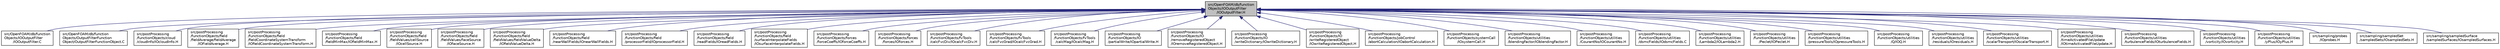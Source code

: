 digraph "src/OpenFOAM/db/functionObjects/IOOutputFilter/IOOutputFilter.H"
{
  bgcolor="transparent";
  edge [fontname="Helvetica",fontsize="10",labelfontname="Helvetica",labelfontsize="10"];
  node [fontname="Helvetica",fontsize="10",shape=record];
  Node1 [label="src/OpenFOAM/db/function\lObjects/IOOutputFilter\l/IOOutputFilter.H",height=0.2,width=0.4,color="black", fillcolor="grey75", style="filled", fontcolor="black"];
  Node1 -> Node2 [dir="back",color="midnightblue",fontsize="10",style="solid",fontname="Helvetica"];
  Node2 [label="src/OpenFOAM/db/function\lObjects/IOOutputFilter\l/IOOutputFilter.C",height=0.2,width=0.4,color="black",URL="$a07738.html"];
  Node1 -> Node3 [dir="back",color="midnightblue",fontsize="10",style="solid",fontname="Helvetica"];
  Node3 [label="src/OpenFOAM/db/function\lObjects/OutputFilterFunction\lObject/OutputFilterFunctionObject.C",height=0.2,width=0.4,color="black",URL="$a07740.html"];
  Node1 -> Node4 [dir="back",color="midnightblue",fontsize="10",style="solid",fontname="Helvetica"];
  Node4 [label="src/postProcessing\l/functionObjects/cloud\l/cloudInfo/IOcloudInfo.H",height=0.2,width=0.4,color="black",URL="$a09164.html"];
  Node1 -> Node5 [dir="back",color="midnightblue",fontsize="10",style="solid",fontname="Helvetica"];
  Node5 [label="src/postProcessing\l/functionObjects/field\l/fieldAverage/fieldAverage\l/IOFieldAverage.H",height=0.2,width=0.4,color="black",URL="$a09169.html"];
  Node1 -> Node6 [dir="back",color="midnightblue",fontsize="10",style="solid",fontname="Helvetica"];
  Node6 [label="src/postProcessing\l/functionObjects/field\l/fieldCoordinateSystemTransform\l/IOfieldCoordinateSystemTransform.H",height=0.2,width=0.4,color="black",URL="$a09180.html"];
  Node1 -> Node7 [dir="back",color="midnightblue",fontsize="10",style="solid",fontname="Helvetica"];
  Node7 [label="src/postProcessing\l/functionObjects/field\l/fieldMinMax/IOfieldMinMax.H",height=0.2,width=0.4,color="black",URL="$a09187.html"];
  Node1 -> Node8 [dir="back",color="midnightblue",fontsize="10",style="solid",fontname="Helvetica"];
  Node8 [label="src/postProcessing\l/functionObjects/field\l/fieldValues/cellSource\l/IOcellSource.H",height=0.2,width=0.4,color="black",URL="$a09194.html"];
  Node1 -> Node9 [dir="back",color="midnightblue",fontsize="10",style="solid",fontname="Helvetica"];
  Node9 [label="src/postProcessing\l/functionObjects/field\l/fieldValues/faceSource\l/IOfaceSource.H",height=0.2,width=0.4,color="black",URL="$a09201.html"];
  Node1 -> Node10 [dir="back",color="midnightblue",fontsize="10",style="solid",fontname="Helvetica"];
  Node10 [label="src/postProcessing\l/functionObjects/field\l/fieldValues/fieldValueDelta\l/IOfieldValueDelta.H",height=0.2,width=0.4,color="black",URL="$a09212.html"];
  Node1 -> Node11 [dir="back",color="midnightblue",fontsize="10",style="solid",fontname="Helvetica"];
  Node11 [label="src/postProcessing\l/functionObjects/field\l/nearWallFields/IOnearWallFields.H",height=0.2,width=0.4,color="black",URL="$a09216.html"];
  Node1 -> Node12 [dir="back",color="midnightblue",fontsize="10",style="solid",fontname="Helvetica"];
  Node12 [label="src/postProcessing\l/functionObjects/field\l/processorField/IOprocessorField.H",height=0.2,width=0.4,color="black",URL="$a09222.html"];
  Node1 -> Node13 [dir="back",color="midnightblue",fontsize="10",style="solid",fontname="Helvetica"];
  Node13 [label="src/postProcessing\l/functionObjects/field\l/readFields/IOreadFields.H",height=0.2,width=0.4,color="black",URL="$a09227.html"];
  Node1 -> Node14 [dir="back",color="midnightblue",fontsize="10",style="solid",fontname="Helvetica"];
  Node14 [label="src/postProcessing\l/functionObjects/field\l/surfaceInterpolateFields\l/IOsurfaceInterpolateFields.H",height=0.2,width=0.4,color="black",URL="$a09253.html"];
  Node1 -> Node15 [dir="back",color="midnightblue",fontsize="10",style="solid",fontname="Helvetica"];
  Node15 [label="src/postProcessing\l/functionObjects/forces\l/forceCoeffs/IOforceCoeffs.H",height=0.2,width=0.4,color="black",URL="$a09274.html"];
  Node1 -> Node16 [dir="back",color="midnightblue",fontsize="10",style="solid",fontname="Helvetica"];
  Node16 [label="src/postProcessing\l/functionObjects/forces\l/forces/IOforces.H",height=0.2,width=0.4,color="black",URL="$a09279.html"];
  Node1 -> Node17 [dir="back",color="midnightblue",fontsize="10",style="solid",fontname="Helvetica"];
  Node17 [label="src/postProcessing\l/functionObjects/fvTools\l/calcFvcDiv/IOcalcFvcDiv.H",height=0.2,width=0.4,color="black",URL="$a09286.html"];
  Node1 -> Node18 [dir="back",color="midnightblue",fontsize="10",style="solid",fontname="Helvetica"];
  Node18 [label="src/postProcessing\l/functionObjects/fvTools\l/calcFvcGrad/IOcalcFvcGrad.H",height=0.2,width=0.4,color="black",URL="$a09292.html"];
  Node1 -> Node19 [dir="back",color="midnightblue",fontsize="10",style="solid",fontname="Helvetica"];
  Node19 [label="src/postProcessing\l/functionObjects/fvTools\l/calcMag/IOcalcMag.H",height=0.2,width=0.4,color="black",URL="$a09298.html"];
  Node1 -> Node20 [dir="back",color="midnightblue",fontsize="10",style="solid",fontname="Helvetica"];
  Node20 [label="src/postProcessing\l/functionObjects/IO\l/partialWrite/IOpartialWrite.H",height=0.2,width=0.4,color="black",URL="$a09301.html"];
  Node1 -> Node21 [dir="back",color="midnightblue",fontsize="10",style="solid",fontname="Helvetica"];
  Node21 [label="src/postProcessing\l/functionObjects/IO\l/removeRegisteredObject\l/IOremoveRegisteredObject.H",height=0.2,width=0.4,color="black",URL="$a09307.html"];
  Node1 -> Node22 [dir="back",color="midnightblue",fontsize="10",style="solid",fontname="Helvetica"];
  Node22 [label="src/postProcessing\l/functionObjects/IO\l/writeDictionary/IOwriteDictionary.H",height=0.2,width=0.4,color="black",URL="$a09312.html"];
  Node1 -> Node23 [dir="back",color="midnightblue",fontsize="10",style="solid",fontname="Helvetica"];
  Node23 [label="src/postProcessing\l/functionObjects/IO\l/writeRegisteredObject\l/IOwriteRegisteredObject.H",height=0.2,width=0.4,color="black",URL="$a09317.html"];
  Node1 -> Node24 [dir="back",color="midnightblue",fontsize="10",style="solid",fontname="Helvetica"];
  Node24 [label="src/postProcessing\l/functionObjects/jobControl\l/abortCalculation/IOabortCalculation.H",height=0.2,width=0.4,color="black",URL="$a09326.html"];
  Node1 -> Node25 [dir="back",color="midnightblue",fontsize="10",style="solid",fontname="Helvetica"];
  Node25 [label="src/postProcessing\l/functionObjects/systemCall\l/IOsystemCall.H",height=0.2,width=0.4,color="black",URL="$a09328.html"];
  Node1 -> Node26 [dir="back",color="midnightblue",fontsize="10",style="solid",fontname="Helvetica"];
  Node26 [label="src/postProcessing\l/functionObjects/utilities\l/blendingFactor/IOblendingFactor.H",height=0.2,width=0.4,color="black",URL="$a09338.html"];
  Node1 -> Node27 [dir="back",color="midnightblue",fontsize="10",style="solid",fontname="Helvetica"];
  Node27 [label="src/postProcessing\l/functionObjects/utilities\l/CourantNo/IOCourantNo.H",height=0.2,width=0.4,color="black",URL="$a09344.html"];
  Node1 -> Node28 [dir="back",color="midnightblue",fontsize="10",style="solid",fontname="Helvetica"];
  Node28 [label="src/postProcessing\l/functionObjects/utilities\l/dsmcFields/IOdsmcFields.C",height=0.2,width=0.4,color="black",URL="$a09350.html"];
  Node1 -> Node29 [dir="back",color="midnightblue",fontsize="10",style="solid",fontname="Helvetica"];
  Node29 [label="src/postProcessing\l/functionObjects/utilities\l/Lambda2/IOLambda2.H",height=0.2,width=0.4,color="black",URL="$a09351.html"];
  Node1 -> Node30 [dir="back",color="midnightblue",fontsize="10",style="solid",fontname="Helvetica"];
  Node30 [label="src/postProcessing\l/functionObjects/utilities\l/Peclet/IOPeclet.H",height=0.2,width=0.4,color="black",URL="$a09357.html"];
  Node1 -> Node31 [dir="back",color="midnightblue",fontsize="10",style="solid",fontname="Helvetica"];
  Node31 [label="src/postProcessing\l/functionObjects/utilities\l/pressureTools/IOpressureTools.H",height=0.2,width=0.4,color="black",URL="$a09362.html"];
  Node1 -> Node32 [dir="back",color="midnightblue",fontsize="10",style="solid",fontname="Helvetica"];
  Node32 [label="src/postProcessing\l/functionObjects/utilities\l/Q/IOQ.H",height=0.2,width=0.4,color="black",URL="$a09367.html"];
  Node1 -> Node33 [dir="back",color="midnightblue",fontsize="10",style="solid",fontname="Helvetica"];
  Node33 [label="src/postProcessing\l/functionObjects/utilities\l/residuals/IOresiduals.H",height=0.2,width=0.4,color="black",URL="$a09373.html"];
  Node1 -> Node34 [dir="back",color="midnightblue",fontsize="10",style="solid",fontname="Helvetica"];
  Node34 [label="src/postProcessing\l/functionObjects/utilities\l/scalarTransport/IOscalarTransport.H",height=0.2,width=0.4,color="black",URL="$a09379.html"];
  Node1 -> Node35 [dir="back",color="midnightblue",fontsize="10",style="solid",fontname="Helvetica"];
  Node35 [label="src/postProcessing\l/functionObjects/utilities\l/timeActivatedFileUpdate\l/IOtimeActivatedFileUpdate.H",height=0.2,width=0.4,color="black",URL="$a09386.html"];
  Node1 -> Node36 [dir="back",color="midnightblue",fontsize="10",style="solid",fontname="Helvetica"];
  Node36 [label="src/postProcessing\l/functionObjects/utilities\l/turbulenceFields/IOturbulenceFields.H",height=0.2,width=0.4,color="black",URL="$a09391.html"];
  Node1 -> Node37 [dir="back",color="midnightblue",fontsize="10",style="solid",fontname="Helvetica"];
  Node37 [label="src/postProcessing\l/functionObjects/utilities\l/vorticity/IOvorticity.H",height=0.2,width=0.4,color="black",URL="$a09397.html"];
  Node1 -> Node38 [dir="back",color="midnightblue",fontsize="10",style="solid",fontname="Helvetica"];
  Node38 [label="src/postProcessing\l/functionObjects/utilities\l/yPlus/IOyPlus.H",height=0.2,width=0.4,color="black",URL="$a09409.html"];
  Node1 -> Node39 [dir="back",color="midnightblue",fontsize="10",style="solid",fontname="Helvetica"];
  Node39 [label="src/sampling/probes\l/IOprobes.H",height=0.2,width=0.4,color="black",URL="$a09642.html"];
  Node1 -> Node40 [dir="back",color="midnightblue",fontsize="10",style="solid",fontname="Helvetica"];
  Node40 [label="src/sampling/sampledSet\l/sampledSets/IOsampledSets.H",height=0.2,width=0.4,color="black",URL="$a09672.html"];
  Node1 -> Node41 [dir="back",color="midnightblue",fontsize="10",style="solid",fontname="Helvetica"];
  Node41 [label="src/sampling/sampledSurface\l/sampledSurfaces/IOsampledSurfaces.H",height=0.2,width=0.4,color="black",URL="$a09713.html"];
}
